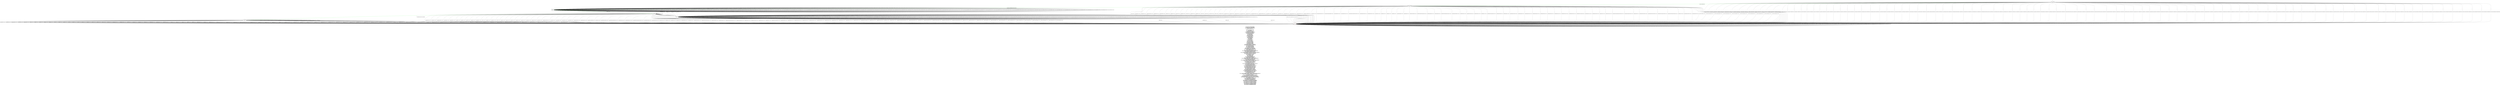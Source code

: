 digraph g {

    labelloc = "b"
    label = "Server/Client: TinySSH 20250201
    Protocol Stage: TRANSPORT
KEX Algorithm: curve25519-sha256
Strict KEX enabled: true

 Messages used during testing: 
MSG_DEBUG
MSG_KEX_DH_GEX_GROUP
MSG_KEX_DH_GEX_INIT
MSG_KEX_DH_GEX_OLD_REQUEST
MSG_KEX_DH_GEX_REPLY
MSG_KEX_DH_GEX_REQUEST
MSG_KEXDH_INIT
MSG_KEXDH_REPLY
MSG_DISCONNECT
MSG_KEX_ECDH_INIT
MSG_KEX_ECDH_REPLY
MSG_EXT_INFO
MSG_KEX_HBR_INIT
MSG_KEX_HBR_REPLY
MSG_IGNORE
MSG_KEXINIT
MSG_NEWCOMPRESS
MSG_NEWKEYS
MSG_PING_OPENSSH
MSG_PONG_OPENSSH
MSG_KEX_RSA_DONE
MSG_KEX_RSA_PUBKEY
MSG_KEX_RSA_SECRET
MSG_SERVICE_ACCEPT
MSG_SERVICE_REQUEST_USERAUTH
MSG_SERVICE_REQUEST_CONNECTION
MSG_UNIMPLEMENTED
MSG_VERSION_EXCHANGE
MSG_USERAUTH_BANNER
MSG_USERAUTH_FAILURE
MSG_USERAUTH_INFO_REQUEST
MSG_USERAUTH_INFO_RESPONSE
MSG_USERAUTH_PASSWD_CHANGEREQ
MSG_USERAUTH_PK_OK
MSG_USERAUTH_REQUEST_HOSTBASED
MSG_USERAUTH_REQUEST_KEYBOARD_INTERACTIVE
MSG_USERAUTH_REQUEST_NONE
MSG_USERAUTH_REQUEST_PASSWORD
MSG_USERAUTH_REQUEST_PUBLICKEY_HOSTBOUND_OPENSSH
MSG_USERAUTH_REQUEST_PUBLICKEY
MSG_USERAUTH_REQUEST_UNKNOWN
MSG_USERAUTH_SUCCESS
MSG_CHANNEL_CLOSE
MSG_CHANNEL_DATA
MSG_CHANNEL_EOF
MSG_CHANNEL_EXTENDED_DATA
MSG_CHANNEL_FAILURE
MSG_CHANNEL_OPEN_CONFIRMATION
MSG_CHANNEL_OPEN_DIRECT_STREAMLOCAL_OPENSSH
MSG_CHANNEL_OPEN_DIRECT_TCPIP
MSG_CHANNEL_OPEN_FAILURE
MSG_CHANNEL_OPEN_FORWARDED_STREAMLOCAL_OPENSSH
MSG_CHANNEL_OPEN_FORWARDED_TCPIP
MSG_CHANNEL_OPEN_SESSION
MSG_CHANNEL_OPEN_TUN_OPENSSH
MSG_CHANNEL_OPEN_UNKNOWN
MSG_CHANNEL_OPEN_X11
MSG_CHANNEL_REQUEST_AUTH_AGENT_OPENSSH
MSG_CHANNEL_REQUEST_BREAK
MSG_CHANNEL_REQUEST_ENV
MSG_CHANNEL_REQUEST_EOW_OPENSSH
MSG_CHANNEL_REQUEST_EXEC
MSG_CHANNEL_REQUEST_EXIT_SIGNAL
MSG_CHANNEL_REQUEST_EXIT_STATUS
MSG_CHANNEL_REQUEST_PTY_REQ
MSG_CHANNEL_REQUEST_SHELL
MSG_CHANNEL_REQUEST_SIGNAL
MSG_CHANNEL_REQUEST_SUBSYSTEM
MSG_CHANNEL_REQUEST_UNKNOWN
MSG_CHANNEL_REQUEST_WINDOW_CHANGE
MSG_CHANNEL_REQUEST_X11_REQ
MSG_CHANNEL_REQUEST_XON_XOFF
MSG_CHANNEL_SUCCESS
MSG_CHANNEL_WINDOW_ADJUST
MSG_GLOBAL_REQUEST_CANCEL_STREAMLOCAL_FORWARD_OPENSSH
MSG_GLOBAL_REQUEST_CANCEL_TCPIP_FORWARD
MSG_REQUEST_FAILURE
MSG_GLOBAL_REQUEST_HOSTKEYS_OPENSSH
MSG_GLOBAL_REQUEST_HOSTKEYS_PROVE_OPENSSH
MSG_GLOBAL_REQUEST_NO_MORE_SESSIONS_OPENSSH
MSG_GLOBAL_REQUEST_STREAMLOCAL_FORWARD_OPENSSH
MSG_REQUEST_SUCCESS
MSG_GLOBAL_REQUEST_TCPIP_FORWARD
MSG_GLOBAL_REQUEST_UNKNOWN
MSG_UNKNOWN_ID_RESERVED_0
MSG_UNKNOWN_ID_TRANSPORT_GENERIC
MSG_UNKNOWN_ID_ALGORITHM_NEGOTIATION
MSG_UNKNOWN_ID_KEY_EXCHANGE_SPECIFIC
MSG_UNKNOWN_ID_USERAUTH_GENERIC
MSG_UNKNOWN_ID_USERAUTH_SPECIFIC
MSG_UNKNOWN_ID_CONNECTION_GENERIC
MSG_UNKNOWN_ID_CHANNEL_RELATED
MSG_UNKNOWN_ID_RESERVED_CLIENT
MSG_UNKNOWN_ID_RESERVED_PRIVATE
"
    fontsize = 30
    edge[decorate="true"]

	s0 [shape="circle" width="2.3" label="Protocol Version Exchanged
(s0

SocketState: [UP]" fixedsize="true" height="2.3"];
	s1 [shape="circle" width="2.3" label="KEX: Algorithms Negotiated
(s1

SocketState: [UP]" fixedsize="true" height="2.3"];
	s2 [shape="circle" width="2.3" label="KEX: Keys Derived
(s2

SocketState: [UP]" fixedsize="true" height="2.3"];
	s3 [shape="circle" width="2.3" label="KEX Completed
(s3

SocketState: [UP]" fixedsize="true" height="2.3"];
	s4 [shape="circle" width="2.3" label="Protocol Completed
(s4

SocketState: [UP]" fixedsize="true" height="2.3"];
	s5 [shape="circle" width="2.3" label="Unknown State (s5)

SocketState: [UP]" fixedsize="true" height="2.3"];
	s6 [shape="circle" color="RED" width="2.3" label="TCP Closed
(s6

SocketState: [CLOSED, UP]" fixedsize="true" height="2.3"];
	s0 -> s6 [label="MSG_DEBUG / KeyExchangeInitMessage"];
	s0 -> s6 [label="MSG_KEX_DH_GEX_GROUP / KeyExchangeInitMessage"];
	s0 -> s6 [label="MSG_KEX_DH_GEX_INIT / KeyExchangeInitMessage"];
	s0 -> s6 [label="MSG_KEX_DH_GEX_OLD_REQUEST / KeyExchangeInitMessage"];
	s0 -> s6 [label="MSG_KEX_DH_GEX_REPLY / KeyExchangeInitMessage"];
	s0 -> s6 [label="MSG_KEX_DH_GEX_REQUEST / KeyExchangeInitMessage"];
	s0 -> s6 [label="MSG_KEXDH_INIT / KeyExchangeInitMessage"];
	s0 -> s6 [label="MSG_KEXDH_REPLY / KeyExchangeInitMessage"];
	s0 -> s6 [label="MSG_DISCONNECT / KeyExchangeInitMessage"];
	s0 -> s6 [label="MSG_KEX_ECDH_INIT / KeyExchangeInitMessage"];
	s0 -> s6 [label="MSG_KEX_ECDH_REPLY / KeyExchangeInitMessage"];
	s0 -> s6 [label="MSG_EXT_INFO / KeyExchangeInitMessage"];
	s0 -> s6 [label="MSG_KEX_HBR_INIT / KeyExchangeInitMessage"];
	s0 -> s6 [label="MSG_KEX_HBR_REPLY / KeyExchangeInitMessage"];
	s0 -> s6 [label="MSG_IGNORE / KeyExchangeInitMessage"];
	s0 -> s1 [color="GREEN" style="bold" label="MSG_KEXINIT / KeyExchangeInitMessage"];
	s0 -> s6 [label="MSG_NEWCOMPRESS / KeyExchangeInitMessage"];
	s0 -> s6 [label="MSG_NEWKEYS / KeyExchangeInitMessage"];
	s0 -> s6 [label="MSG_PING_OPENSSH / KeyExchangeInitMessage"];
	s0 -> s6 [label="MSG_PONG_OPENSSH / KeyExchangeInitMessage"];
	s0 -> s6 [label="MSG_KEX_RSA_DONE / KeyExchangeInitMessage"];
	s0 -> s6 [label="MSG_KEX_RSA_PUBKEY / KeyExchangeInitMessage"];
	s0 -> s6 [label="MSG_KEX_RSA_SECRET / KeyExchangeInitMessage"];
	s0 -> s6 [label="MSG_SERVICE_ACCEPT / KeyExchangeInitMessage"];
	s0 -> s6 [label="MSG_SERVICE_REQUEST_USERAUTH / KeyExchangeInitMessage"];
	s0 -> s6 [label="MSG_SERVICE_REQUEST_CONNECTION / KeyExchangeInitMessage"];
	s0 -> s6 [label="MSG_UNIMPLEMENTED / KeyExchangeInitMessage"];
	s0 -> s6 [label="MSG_VERSION_EXCHANGE / KeyExchangeInitMessage"];
	s0 -> s6 [label="MSG_USERAUTH_BANNER / KeyExchangeInitMessage"];
	s0 -> s6 [label="MSG_USERAUTH_FAILURE / KeyExchangeInitMessage"];
	s0 -> s6 [label="MSG_USERAUTH_INFO_REQUEST / KeyExchangeInitMessage"];
	s0 -> s6 [label="MSG_USERAUTH_INFO_RESPONSE / KeyExchangeInitMessage"];
	s0 -> s6 [label="MSG_USERAUTH_PASSWD_CHANGEREQ / KeyExchangeInitMessage"];
	s0 -> s6 [label="MSG_USERAUTH_PK_OK / KeyExchangeInitMessage"];
	s0 -> s6 [label="MSG_USERAUTH_REQUEST_HOSTBASED / KeyExchangeInitMessage"];
	s0 -> s6 [label="MSG_USERAUTH_REQUEST_KEYBOARD_INTERACTIVE / KeyExchangeInitMessage"];
	s0 -> s6 [label="MSG_USERAUTH_REQUEST_NONE / KeyExchangeInitMessage"];
	s0 -> s6 [label="MSG_USERAUTH_REQUEST_PASSWORD / KeyExchangeInitMessage"];
	s0 -> s6 [label="MSG_USERAUTH_REQUEST_PUBLICKEY_HOSTBOUND_OPENSSH / KeyExchangeInitMessage"];
	s0 -> s6 [label="MSG_USERAUTH_REQUEST_PUBLICKEY / KeyExchangeInitMessage"];
	s0 -> s6 [label="MSG_USERAUTH_REQUEST_UNKNOWN / KeyExchangeInitMessage"];
	s0 -> s6 [label="MSG_USERAUTH_SUCCESS / KeyExchangeInitMessage"];
	s0 -> s6 [label="MSG_CHANNEL_CLOSE / KeyExchangeInitMessage"];
	s0 -> s6 [label="MSG_CHANNEL_DATA / KeyExchangeInitMessage"];
	s0 -> s6 [label="MSG_CHANNEL_EOF / KeyExchangeInitMessage"];
	s0 -> s6 [label="MSG_CHANNEL_EXTENDED_DATA / KeyExchangeInitMessage"];
	s0 -> s6 [label="MSG_CHANNEL_FAILURE / KeyExchangeInitMessage"];
	s0 -> s6 [label="MSG_CHANNEL_OPEN_CONFIRMATION / KeyExchangeInitMessage"];
	s0 -> s6 [label="MSG_CHANNEL_OPEN_DIRECT_STREAMLOCAL_OPENSSH / KeyExchangeInitMessage"];
	s0 -> s6 [label="MSG_CHANNEL_OPEN_DIRECT_TCPIP / KeyExchangeInitMessage"];
	s0 -> s6 [label="MSG_CHANNEL_OPEN_FAILURE / KeyExchangeInitMessage"];
	s0 -> s6 [label="MSG_CHANNEL_OPEN_FORWARDED_STREAMLOCAL_OPENSSH / KeyExchangeInitMessage"];
	s0 -> s6 [label="MSG_CHANNEL_OPEN_FORWARDED_TCPIP / KeyExchangeInitMessage"];
	s0 -> s6 [label="MSG_CHANNEL_OPEN_SESSION / KeyExchangeInitMessage"];
	s0 -> s6 [label="MSG_CHANNEL_OPEN_TUN_OPENSSH / KeyExchangeInitMessage"];
	s0 -> s6 [label="MSG_CHANNEL_OPEN_UNKNOWN / KeyExchangeInitMessage"];
	s0 -> s6 [label="MSG_CHANNEL_OPEN_X11 / KeyExchangeInitMessage"];
	s0 -> s6 [label="MSG_CHANNEL_REQUEST_AUTH_AGENT_OPENSSH / KeyExchangeInitMessage"];
	s0 -> s6 [label="MSG_CHANNEL_REQUEST_BREAK / KeyExchangeInitMessage"];
	s0 -> s6 [label="MSG_CHANNEL_REQUEST_ENV / KeyExchangeInitMessage"];
	s0 -> s6 [label="MSG_CHANNEL_REQUEST_EOW_OPENSSH / KeyExchangeInitMessage"];
	s0 -> s6 [label="MSG_CHANNEL_REQUEST_EXEC / KeyExchangeInitMessage"];
	s0 -> s6 [label="MSG_CHANNEL_REQUEST_EXIT_SIGNAL / KeyExchangeInitMessage"];
	s0 -> s6 [label="MSG_CHANNEL_REQUEST_EXIT_STATUS / KeyExchangeInitMessage"];
	s0 -> s6 [label="MSG_CHANNEL_REQUEST_PTY_REQ / KeyExchangeInitMessage"];
	s0 -> s6 [label="MSG_CHANNEL_REQUEST_SHELL / KeyExchangeInitMessage"];
	s0 -> s6 [label="MSG_CHANNEL_REQUEST_SIGNAL / KeyExchangeInitMessage"];
	s0 -> s6 [label="MSG_CHANNEL_REQUEST_SUBSYSTEM / KeyExchangeInitMessage"];
	s0 -> s6 [label="MSG_CHANNEL_REQUEST_UNKNOWN / KeyExchangeInitMessage"];
	s0 -> s6 [label="MSG_CHANNEL_REQUEST_WINDOW_CHANGE / KeyExchangeInitMessage"];
	s0 -> s6 [label="MSG_CHANNEL_REQUEST_X11_REQ / KeyExchangeInitMessage"];
	s0 -> s6 [label="MSG_CHANNEL_REQUEST_XON_XOFF / KeyExchangeInitMessage"];
	s0 -> s6 [label="MSG_CHANNEL_SUCCESS / KeyExchangeInitMessage"];
	s0 -> s6 [label="MSG_CHANNEL_WINDOW_ADJUST / KeyExchangeInitMessage"];
	s0 -> s6 [label="MSG_GLOBAL_REQUEST_CANCEL_STREAMLOCAL_FORWARD_OPENSSH / KeyExchangeInitMessage"];
	s0 -> s6 [label="MSG_GLOBAL_REQUEST_CANCEL_TCPIP_FORWARD / KeyExchangeInitMessage"];
	s0 -> s6 [label="MSG_REQUEST_FAILURE / KeyExchangeInitMessage"];
	s0 -> s6 [label="MSG_GLOBAL_REQUEST_HOSTKEYS_OPENSSH / KeyExchangeInitMessage"];
	s0 -> s6 [label="MSG_GLOBAL_REQUEST_HOSTKEYS_PROVE_OPENSSH / KeyExchangeInitMessage"];
	s0 -> s6 [label="MSG_GLOBAL_REQUEST_NO_MORE_SESSIONS_OPENSSH / KeyExchangeInitMessage"];
	s0 -> s6 [label="MSG_GLOBAL_REQUEST_STREAMLOCAL_FORWARD_OPENSSH / KeyExchangeInitMessage"];
	s0 -> s6 [label="MSG_REQUEST_SUCCESS / KeyExchangeInitMessage"];
	s0 -> s6 [label="MSG_GLOBAL_REQUEST_TCPIP_FORWARD / KeyExchangeInitMessage"];
	s0 -> s6 [label="MSG_GLOBAL_REQUEST_UNKNOWN / KeyExchangeInitMessage"];
	s0 -> s6 [label="MSG_UNKNOWN_ID_RESERVED_0 / KeyExchangeInitMessage"];
	s0 -> s6 [label="MSG_UNKNOWN_ID_TRANSPORT_GENERIC / KeyExchangeInitMessage"];
	s0 -> s6 [label="MSG_UNKNOWN_ID_ALGORITHM_NEGOTIATION / KeyExchangeInitMessage"];
	s0 -> s6 [label="MSG_UNKNOWN_ID_KEY_EXCHANGE_SPECIFIC / KeyExchangeInitMessage"];
	s0 -> s6 [label="MSG_UNKNOWN_ID_USERAUTH_GENERIC / KeyExchangeInitMessage"];
	s0 -> s6 [label="MSG_UNKNOWN_ID_USERAUTH_SPECIFIC / KeyExchangeInitMessage"];
	s0 -> s6 [label="MSG_UNKNOWN_ID_CONNECTION_GENERIC / KeyExchangeInitMessage"];
	s0 -> s6 [label="MSG_UNKNOWN_ID_CHANNEL_RELATED / KeyExchangeInitMessage"];
	s0 -> s6 [label="MSG_UNKNOWN_ID_RESERVED_CLIENT / KeyExchangeInitMessage"];
	s0 -> s6 [label="MSG_UNKNOWN_ID_RESERVED_PRIVATE / KeyExchangeInitMessage"];
	s1 -> s6 [label="MSG_DEBUG / [No output]"];
	s1 -> s6 [label="MSG_KEX_DH_GEX_GROUP / [No output]"];
	s1 -> s6 [label="MSG_KEX_DH_GEX_INIT / [No output]"];
	s1 -> s6 [label="MSG_KEX_DH_GEX_OLD_REQUEST / [No output]"];
	s1 -> s6 [label="MSG_KEX_DH_GEX_REPLY / [No output]"];
	s1 -> s6 [label="MSG_KEX_DH_GEX_REQUEST / [No output]"];
	s1 -> s6 [label="MSG_KEXDH_INIT / [No output]"];
	s1 -> s6 [label="MSG_KEXDH_REPLY / [No output]"];
	s1 -> s6 [label="MSG_DISCONNECT / [No output]"];
	s1 -> s2 [color="GREEN" style="bold" label="MSG_KEX_ECDH_INIT / EcdhKeyExchangeReplyMessage,NewKeysMessage"];
	s1 -> s6 [label="MSG_KEX_ECDH_REPLY / [No output]"];
	s1 -> s6 [label="MSG_EXT_INFO / [No output]"];
	s1 -> s6 [label="MSG_KEX_HBR_INIT / [No output]"];
	s1 -> s6 [label="MSG_KEX_HBR_REPLY / [No output]"];
	s1 -> s6 [label="MSG_IGNORE / [No output]"];
	s1 -> s6 [label="MSG_KEXINIT / [No output]"];
	s1 -> s6 [label="MSG_NEWCOMPRESS / [No output]"];
	s1 -> s6 [label="MSG_NEWKEYS / [No output]"];
	s1 -> s6 [label="MSG_PING_OPENSSH / [No output]"];
	s1 -> s6 [label="MSG_PONG_OPENSSH / [No output]"];
	s1 -> s6 [label="MSG_KEX_RSA_DONE / [No output]"];
	s1 -> s6 [label="MSG_KEX_RSA_PUBKEY / [No output]"];
	s1 -> s6 [label="MSG_KEX_RSA_SECRET / [No output]"];
	s1 -> s6 [label="MSG_SERVICE_ACCEPT / [No output]"];
	s1 -> s6 [label="MSG_SERVICE_REQUEST_USERAUTH / [No output]"];
	s1 -> s6 [label="MSG_SERVICE_REQUEST_CONNECTION / [No output]"];
	s1 -> s6 [label="MSG_UNIMPLEMENTED / [No output]"];
	s1 -> s6 [label="MSG_VERSION_EXCHANGE / [No output]"];
	s1 -> s6 [label="MSG_USERAUTH_BANNER / [No output]"];
	s1 -> s6 [label="MSG_USERAUTH_FAILURE / [No output]"];
	s1 -> s6 [label="MSG_USERAUTH_INFO_REQUEST / [No output]"];
	s1 -> s6 [label="MSG_USERAUTH_INFO_RESPONSE / [No output]"];
	s1 -> s6 [label="MSG_USERAUTH_PASSWD_CHANGEREQ / [No output]"];
	s1 -> s6 [label="MSG_USERAUTH_PK_OK / [No output]"];
	s1 -> s6 [label="MSG_USERAUTH_REQUEST_HOSTBASED / [No output]"];
	s1 -> s6 [label="MSG_USERAUTH_REQUEST_KEYBOARD_INTERACTIVE / [No output]"];
	s1 -> s6 [label="MSG_USERAUTH_REQUEST_NONE / [No output]"];
	s1 -> s6 [label="MSG_USERAUTH_REQUEST_PASSWORD / [No output]"];
	s1 -> s6 [label="MSG_USERAUTH_REQUEST_PUBLICKEY_HOSTBOUND_OPENSSH / [No output]"];
	s1 -> s6 [label="MSG_USERAUTH_REQUEST_PUBLICKEY / [No output]"];
	s1 -> s6 [label="MSG_USERAUTH_REQUEST_UNKNOWN / [No output]"];
	s1 -> s6 [label="MSG_USERAUTH_SUCCESS / [No output]"];
	s1 -> s6 [label="MSG_CHANNEL_CLOSE / [No output]"];
	s1 -> s6 [label="MSG_CHANNEL_DATA / [No output]"];
	s1 -> s6 [label="MSG_CHANNEL_EOF / [No output]"];
	s1 -> s6 [label="MSG_CHANNEL_EXTENDED_DATA / [No output]"];
	s1 -> s6 [label="MSG_CHANNEL_FAILURE / [No output]"];
	s1 -> s6 [label="MSG_CHANNEL_OPEN_CONFIRMATION / [No output]"];
	s1 -> s6 [label="MSG_CHANNEL_OPEN_DIRECT_STREAMLOCAL_OPENSSH / [No output]"];
	s1 -> s6 [label="MSG_CHANNEL_OPEN_DIRECT_TCPIP / [No output]"];
	s1 -> s6 [label="MSG_CHANNEL_OPEN_FAILURE / [No output]"];
	s1 -> s6 [label="MSG_CHANNEL_OPEN_FORWARDED_STREAMLOCAL_OPENSSH / [No output]"];
	s1 -> s6 [label="MSG_CHANNEL_OPEN_FORWARDED_TCPIP / [No output]"];
	s1 -> s6 [label="MSG_CHANNEL_OPEN_SESSION / [No output]"];
	s1 -> s6 [label="MSG_CHANNEL_OPEN_TUN_OPENSSH / [No output]"];
	s1 -> s6 [label="MSG_CHANNEL_OPEN_UNKNOWN / [No output]"];
	s1 -> s6 [label="MSG_CHANNEL_OPEN_X11 / [No output]"];
	s1 -> s6 [label="MSG_CHANNEL_REQUEST_AUTH_AGENT_OPENSSH / [No output]"];
	s1 -> s6 [label="MSG_CHANNEL_REQUEST_BREAK / [No output]"];
	s1 -> s6 [label="MSG_CHANNEL_REQUEST_ENV / [No output]"];
	s1 -> s6 [label="MSG_CHANNEL_REQUEST_EOW_OPENSSH / [No output]"];
	s1 -> s6 [label="MSG_CHANNEL_REQUEST_EXEC / [No output]"];
	s1 -> s6 [label="MSG_CHANNEL_REQUEST_EXIT_SIGNAL / [No output]"];
	s1 -> s6 [label="MSG_CHANNEL_REQUEST_EXIT_STATUS / [No output]"];
	s1 -> s6 [label="MSG_CHANNEL_REQUEST_PTY_REQ / [No output]"];
	s1 -> s6 [label="MSG_CHANNEL_REQUEST_SHELL / [No output]"];
	s1 -> s6 [label="MSG_CHANNEL_REQUEST_SIGNAL / [No output]"];
	s1 -> s6 [label="MSG_CHANNEL_REQUEST_SUBSYSTEM / [No output]"];
	s1 -> s6 [label="MSG_CHANNEL_REQUEST_UNKNOWN / [No output]"];
	s1 -> s6 [label="MSG_CHANNEL_REQUEST_WINDOW_CHANGE / [No output]"];
	s1 -> s6 [label="MSG_CHANNEL_REQUEST_X11_REQ / [No output]"];
	s1 -> s6 [label="MSG_CHANNEL_REQUEST_XON_XOFF / [No output]"];
	s1 -> s6 [label="MSG_CHANNEL_SUCCESS / [No output]"];
	s1 -> s6 [label="MSG_CHANNEL_WINDOW_ADJUST / [No output]"];
	s1 -> s6 [label="MSG_GLOBAL_REQUEST_CANCEL_STREAMLOCAL_FORWARD_OPENSSH / [No output]"];
	s1 -> s6 [label="MSG_GLOBAL_REQUEST_CANCEL_TCPIP_FORWARD / [No output]"];
	s1 -> s6 [label="MSG_REQUEST_FAILURE / [No output]"];
	s1 -> s6 [label="MSG_GLOBAL_REQUEST_HOSTKEYS_OPENSSH / [No output]"];
	s1 -> s6 [label="MSG_GLOBAL_REQUEST_HOSTKEYS_PROVE_OPENSSH / [No output]"];
	s1 -> s6 [label="MSG_GLOBAL_REQUEST_NO_MORE_SESSIONS_OPENSSH / [No output]"];
	s1 -> s6 [label="MSG_GLOBAL_REQUEST_STREAMLOCAL_FORWARD_OPENSSH / [No output]"];
	s1 -> s6 [label="MSG_REQUEST_SUCCESS / [No output]"];
	s1 -> s6 [label="MSG_GLOBAL_REQUEST_TCPIP_FORWARD / [No output]"];
	s1 -> s6 [label="MSG_GLOBAL_REQUEST_UNKNOWN / [No output]"];
	s1 -> s6 [label="MSG_UNKNOWN_ID_RESERVED_0 / [No output]"];
	s1 -> s6 [label="MSG_UNKNOWN_ID_TRANSPORT_GENERIC / [No output]"];
	s1 -> s6 [label="MSG_UNKNOWN_ID_ALGORITHM_NEGOTIATION / [No output]"];
	s1 -> s6 [label="MSG_UNKNOWN_ID_KEY_EXCHANGE_SPECIFIC / [No output]"];
	s1 -> s6 [label="MSG_UNKNOWN_ID_USERAUTH_GENERIC / [No output]"];
	s1 -> s6 [label="MSG_UNKNOWN_ID_USERAUTH_SPECIFIC / [No output]"];
	s1 -> s6 [label="MSG_UNKNOWN_ID_CONNECTION_GENERIC / [No output]"];
	s1 -> s6 [label="MSG_UNKNOWN_ID_CHANNEL_RELATED / [No output]"];
	s1 -> s6 [label="MSG_UNKNOWN_ID_RESERVED_CLIENT / [No output]"];
	s1 -> s6 [label="MSG_UNKNOWN_ID_RESERVED_PRIVATE / [No output]"];
	s2 -> s6 [label="MSG_DEBUG / [No output]"];
	s2 -> s2 [label="MSG_KEX_DH_GEX_GROUP / [No output]"];
	s2 -> s2 [label="MSG_KEX_DH_GEX_INIT / [No output]"];
	s2 -> s2 [label="MSG_KEX_DH_GEX_OLD_REQUEST / [No output]"];
	s2 -> s5 [label="MSG_KEX_DH_GEX_REPLY / [No output]"];
	s2 -> s2 [label="MSG_KEX_DH_GEX_REQUEST / [No output]"];
	s2 -> s2 [label="MSG_KEXDH_INIT / [No output]"];
	s2 -> s5 [label="MSG_KEXDH_REPLY / [No output]"];
	s2 -> s6 [label="MSG_DISCONNECT / [No output]"];
	s2 -> s2 [label="MSG_KEX_ECDH_INIT / [No output]"];
	s2 -> s5 [label="MSG_KEX_ECDH_REPLY / [No output]"];
	s2 -> s2 [label="MSG_EXT_INFO / [No output]"];
	s2 -> s2 [label="MSG_KEX_HBR_INIT / [No output]"];
	s2 -> s5 [label="MSG_KEX_HBR_REPLY / [No output]"];
	s2 -> s6 [label="MSG_IGNORE / [No output]"];
	s2 -> s2 [label="MSG_KEXINIT / [No output]"];
	s2 -> s2 [label="MSG_NEWCOMPRESS / [No output]"];
	s2 -> s3 [color="GREEN" style="bold" label="MSG_NEWKEYS / [No output]"];
	s2 -> s2 [label="MSG_PING_OPENSSH / [No output]"];
	s2 -> s2 [label="MSG_PONG_OPENSSH / [No output]"];
	s2 -> s2 [label="MSG_KEX_RSA_DONE / [No output]"];
	s2 -> s2 [label="MSG_KEX_RSA_PUBKEY / [No output]"];
	s2 -> s2 [label="MSG_KEX_RSA_SECRET / [No output]"];
	s2 -> s2 [label="MSG_SERVICE_ACCEPT / [No output]"];
	s2 -> s2 [label="MSG_SERVICE_REQUEST_USERAUTH / [No output]"];
	s2 -> s2 [label="MSG_SERVICE_REQUEST_CONNECTION / [No output]"];
	s2 -> s2 [label="MSG_UNIMPLEMENTED / [No output]"];
	s2 -> s2 [label="MSG_VERSION_EXCHANGE / [No output]"];
	s2 -> s2 [label="MSG_USERAUTH_BANNER / [No output]"];
	s2 -> s2 [label="MSG_USERAUTH_FAILURE / [No output]"];
	s2 -> s2 [label="MSG_USERAUTH_INFO_REQUEST / [No output]"];
	s2 -> s2 [label="MSG_USERAUTH_INFO_RESPONSE / [No output]"];
	s2 -> s2 [label="MSG_USERAUTH_PASSWD_CHANGEREQ / [No output]"];
	s2 -> s2 [label="MSG_USERAUTH_PK_OK / [No output]"];
	s2 -> s2 [label="MSG_USERAUTH_REQUEST_HOSTBASED / [No output]"];
	s2 -> s2 [label="MSG_USERAUTH_REQUEST_KEYBOARD_INTERACTIVE / [No output]"];
	s2 -> s2 [label="MSG_USERAUTH_REQUEST_NONE / [No output]"];
	s2 -> s2 [label="MSG_USERAUTH_REQUEST_PASSWORD / [No output]"];
	s2 -> s2 [label="MSG_USERAUTH_REQUEST_PUBLICKEY_HOSTBOUND_OPENSSH / [No output]"];
	s2 -> s2 [label="MSG_USERAUTH_REQUEST_PUBLICKEY / [No output]"];
	s2 -> s2 [label="MSG_USERAUTH_REQUEST_UNKNOWN / [No output]"];
	s2 -> s2 [label="MSG_USERAUTH_SUCCESS / [No output]"];
	s2 -> s2 [label="MSG_CHANNEL_CLOSE / [No output]"];
	s2 -> s2 [label="MSG_CHANNEL_DATA / [No output]"];
	s2 -> s2 [label="MSG_CHANNEL_EOF / [No output]"];
	s2 -> s2 [label="MSG_CHANNEL_EXTENDED_DATA / [No output]"];
	s2 -> s2 [label="MSG_CHANNEL_FAILURE / [No output]"];
	s2 -> s2 [label="MSG_CHANNEL_OPEN_CONFIRMATION / [No output]"];
	s2 -> s2 [label="MSG_CHANNEL_OPEN_DIRECT_STREAMLOCAL_OPENSSH / [No output]"];
	s2 -> s2 [label="MSG_CHANNEL_OPEN_DIRECT_TCPIP / [No output]"];
	s2 -> s2 [label="MSG_CHANNEL_OPEN_FAILURE / [No output]"];
	s2 -> s2 [label="MSG_CHANNEL_OPEN_FORWARDED_STREAMLOCAL_OPENSSH / [No output]"];
	s2 -> s2 [label="MSG_CHANNEL_OPEN_FORWARDED_TCPIP / [No output]"];
	s2 -> s2 [label="MSG_CHANNEL_OPEN_SESSION / [No output]"];
	s2 -> s2 [label="MSG_CHANNEL_OPEN_TUN_OPENSSH / [No output]"];
	s2 -> s2 [label="MSG_CHANNEL_OPEN_UNKNOWN / [No output]"];
	s2 -> s2 [label="MSG_CHANNEL_OPEN_X11 / [No output]"];
	s2 -> s2 [label="MSG_CHANNEL_REQUEST_AUTH_AGENT_OPENSSH / [No output]"];
	s2 -> s2 [label="MSG_CHANNEL_REQUEST_BREAK / [No output]"];
	s2 -> s2 [label="MSG_CHANNEL_REQUEST_ENV / [No output]"];
	s2 -> s2 [label="MSG_CHANNEL_REQUEST_EOW_OPENSSH / [No output]"];
	s2 -> s2 [label="MSG_CHANNEL_REQUEST_EXEC / [No output]"];
	s2 -> s2 [label="MSG_CHANNEL_REQUEST_EXIT_SIGNAL / [No output]"];
	s2 -> s2 [label="MSG_CHANNEL_REQUEST_EXIT_STATUS / [No output]"];
	s2 -> s2 [label="MSG_CHANNEL_REQUEST_PTY_REQ / [No output]"];
	s2 -> s2 [label="MSG_CHANNEL_REQUEST_SHELL / [No output]"];
	s2 -> s2 [label="MSG_CHANNEL_REQUEST_SIGNAL / [No output]"];
	s2 -> s2 [label="MSG_CHANNEL_REQUEST_SUBSYSTEM / [No output]"];
	s2 -> s2 [label="MSG_CHANNEL_REQUEST_UNKNOWN / [No output]"];
	s2 -> s2 [label="MSG_CHANNEL_REQUEST_WINDOW_CHANGE / [No output]"];
	s2 -> s2 [label="MSG_CHANNEL_REQUEST_X11_REQ / [No output]"];
	s2 -> s2 [label="MSG_CHANNEL_REQUEST_XON_XOFF / [No output]"];
	s2 -> s2 [label="MSG_CHANNEL_SUCCESS / [No output]"];
	s2 -> s2 [label="MSG_CHANNEL_WINDOW_ADJUST / [No output]"];
	s2 -> s2 [label="MSG_GLOBAL_REQUEST_CANCEL_STREAMLOCAL_FORWARD_OPENSSH / [No output]"];
	s2 -> s2 [label="MSG_GLOBAL_REQUEST_CANCEL_TCPIP_FORWARD / [No output]"];
	s2 -> s2 [label="MSG_REQUEST_FAILURE / [No output]"];
	s2 -> s2 [label="MSG_GLOBAL_REQUEST_HOSTKEYS_OPENSSH / [No output]"];
	s2 -> s2 [label="MSG_GLOBAL_REQUEST_HOSTKEYS_PROVE_OPENSSH / [No output]"];
	s2 -> s2 [label="MSG_GLOBAL_REQUEST_NO_MORE_SESSIONS_OPENSSH / [No output]"];
	s2 -> s2 [label="MSG_GLOBAL_REQUEST_STREAMLOCAL_FORWARD_OPENSSH / [No output]"];
	s2 -> s2 [label="MSG_REQUEST_SUCCESS / [No output]"];
	s2 -> s2 [label="MSG_GLOBAL_REQUEST_TCPIP_FORWARD / [No output]"];
	s2 -> s2 [label="MSG_GLOBAL_REQUEST_UNKNOWN / [No output]"];
	s2 -> s2 [label="MSG_UNKNOWN_ID_RESERVED_0 / [No output]"];
	s2 -> s2 [label="MSG_UNKNOWN_ID_TRANSPORT_GENERIC / [No output]"];
	s2 -> s2 [label="MSG_UNKNOWN_ID_ALGORITHM_NEGOTIATION / [No output]"];
	s2 -> s2 [label="MSG_UNKNOWN_ID_KEY_EXCHANGE_SPECIFIC / [No output]"];
	s2 -> s2 [label="MSG_UNKNOWN_ID_USERAUTH_GENERIC / [No output]"];
	s2 -> s2 [label="MSG_UNKNOWN_ID_USERAUTH_SPECIFIC / [No output]"];
	s2 -> s2 [label="MSG_UNKNOWN_ID_CONNECTION_GENERIC / [No output]"];
	s2 -> s2 [label="MSG_UNKNOWN_ID_CHANNEL_RELATED / [No output]"];
	s2 -> s2 [label="MSG_UNKNOWN_ID_RESERVED_CLIENT / [No output]"];
	s2 -> s2 [label="MSG_UNKNOWN_ID_RESERVED_PRIVATE / [No output]"];
	s3 -> s3 [label="MSG_DEBUG / [No output]"];
	s3 -> s6 [label="MSG_KEX_DH_GEX_GROUP / [No output]"];
	s3 -> s6 [label="MSG_KEX_DH_GEX_INIT / [No output]"];
	s3 -> s6 [label="MSG_KEX_DH_GEX_OLD_REQUEST / [No output]"];
	s3 -> s6 [label="MSG_KEX_DH_GEX_REPLY / [No output]"];
	s3 -> s6 [label="MSG_KEX_DH_GEX_REQUEST / [No output]"];
	s3 -> s6 [label="MSG_KEXDH_INIT / [No output]"];
	s3 -> s6 [label="MSG_KEXDH_REPLY / [No output]"];
	s3 -> s6 [label="MSG_DISCONNECT / [No output]"];
	s3 -> s6 [label="MSG_KEX_ECDH_INIT / [No output]"];
	s3 -> s6 [label="MSG_KEX_ECDH_REPLY / [No output]"];
	s3 -> s6 [label="MSG_EXT_INFO / [No output]"];
	s3 -> s6 [label="MSG_KEX_HBR_INIT / [No output]"];
	s3 -> s6 [label="MSG_KEX_HBR_REPLY / [No output]"];
	s3 -> s3 [label="MSG_IGNORE / [No output]"];
	s3 -> s6 [label="MSG_KEXINIT / [No output]"];
	s3 -> s6 [label="MSG_NEWCOMPRESS / [No output]"];
	s3 -> s6 [label="MSG_NEWKEYS / [No output]"];
	s3 -> s6 [label="MSG_PING_OPENSSH / [No output]"];
	s3 -> s6 [label="MSG_PONG_OPENSSH / [No output]"];
	s3 -> s6 [label="MSG_KEX_RSA_DONE / [No output]"];
	s3 -> s6 [label="MSG_KEX_RSA_PUBKEY / [No output]"];
	s3 -> s6 [label="MSG_KEX_RSA_SECRET / [No output]"];
	s3 -> s6 [label="MSG_SERVICE_ACCEPT / [No output]"];
	s3 -> s4 [color="GREEN" style="bold" label="MSG_SERVICE_REQUEST_USERAUTH / ServiceAcceptMessage"];
	s3 -> s6 [label="MSG_SERVICE_REQUEST_CONNECTION / [No output]"];
	s3 -> s6 [label="MSG_UNIMPLEMENTED / [No output]"];
	s3 -> s6 [label="MSG_VERSION_EXCHANGE / [No output]"];
	s3 -> s6 [label="MSG_USERAUTH_BANNER / [No output]"];
	s3 -> s6 [label="MSG_USERAUTH_FAILURE / [No output]"];
	s3 -> s6 [label="MSG_USERAUTH_INFO_REQUEST / [No output]"];
	s3 -> s6 [label="MSG_USERAUTH_INFO_RESPONSE / [No output]"];
	s3 -> s6 [label="MSG_USERAUTH_PASSWD_CHANGEREQ / [No output]"];
	s3 -> s6 [label="MSG_USERAUTH_PK_OK / [No output]"];
	s3 -> s6 [label="MSG_USERAUTH_REQUEST_HOSTBASED / [No output]"];
	s3 -> s6 [label="MSG_USERAUTH_REQUEST_KEYBOARD_INTERACTIVE / [No output]"];
	s3 -> s6 [label="MSG_USERAUTH_REQUEST_NONE / [No output]"];
	s3 -> s6 [label="MSG_USERAUTH_REQUEST_PASSWORD / [No output]"];
	s3 -> s6 [label="MSG_USERAUTH_REQUEST_PUBLICKEY_HOSTBOUND_OPENSSH / [No output]"];
	s3 -> s6 [label="MSG_USERAUTH_REQUEST_PUBLICKEY / [No output]"];
	s3 -> s6 [label="MSG_USERAUTH_REQUEST_UNKNOWN / [No output]"];
	s3 -> s6 [label="MSG_USERAUTH_SUCCESS / [No output]"];
	s3 -> s6 [label="MSG_CHANNEL_CLOSE / [No output]"];
	s3 -> s6 [label="MSG_CHANNEL_DATA / [No output]"];
	s3 -> s6 [label="MSG_CHANNEL_EOF / [No output]"];
	s3 -> s6 [label="MSG_CHANNEL_EXTENDED_DATA / [No output]"];
	s3 -> s6 [label="MSG_CHANNEL_FAILURE / [No output]"];
	s3 -> s6 [label="MSG_CHANNEL_OPEN_CONFIRMATION / [No output]"];
	s3 -> s6 [label="MSG_CHANNEL_OPEN_DIRECT_STREAMLOCAL_OPENSSH / [No output]"];
	s3 -> s6 [label="MSG_CHANNEL_OPEN_DIRECT_TCPIP / [No output]"];
	s3 -> s6 [label="MSG_CHANNEL_OPEN_FAILURE / [No output]"];
	s3 -> s6 [label="MSG_CHANNEL_OPEN_FORWARDED_STREAMLOCAL_OPENSSH / [No output]"];
	s3 -> s6 [label="MSG_CHANNEL_OPEN_FORWARDED_TCPIP / [No output]"];
	s3 -> s6 [label="MSG_CHANNEL_OPEN_SESSION / [No output]"];
	s3 -> s6 [label="MSG_CHANNEL_OPEN_TUN_OPENSSH / [No output]"];
	s3 -> s6 [label="MSG_CHANNEL_OPEN_UNKNOWN / [No output]"];
	s3 -> s6 [label="MSG_CHANNEL_OPEN_X11 / [No output]"];
	s3 -> s6 [label="MSG_CHANNEL_REQUEST_AUTH_AGENT_OPENSSH / [No output]"];
	s3 -> s6 [label="MSG_CHANNEL_REQUEST_BREAK / [No output]"];
	s3 -> s6 [label="MSG_CHANNEL_REQUEST_ENV / [No output]"];
	s3 -> s6 [label="MSG_CHANNEL_REQUEST_EOW_OPENSSH / [No output]"];
	s3 -> s6 [label="MSG_CHANNEL_REQUEST_EXEC / [No output]"];
	s3 -> s6 [label="MSG_CHANNEL_REQUEST_EXIT_SIGNAL / [No output]"];
	s3 -> s6 [label="MSG_CHANNEL_REQUEST_EXIT_STATUS / [No output]"];
	s3 -> s6 [label="MSG_CHANNEL_REQUEST_PTY_REQ / [No output]"];
	s3 -> s6 [label="MSG_CHANNEL_REQUEST_SHELL / [No output]"];
	s3 -> s6 [label="MSG_CHANNEL_REQUEST_SIGNAL / [No output]"];
	s3 -> s6 [label="MSG_CHANNEL_REQUEST_SUBSYSTEM / [No output]"];
	s3 -> s6 [label="MSG_CHANNEL_REQUEST_UNKNOWN / [No output]"];
	s3 -> s6 [label="MSG_CHANNEL_REQUEST_WINDOW_CHANGE / [No output]"];
	s3 -> s6 [label="MSG_CHANNEL_REQUEST_X11_REQ / [No output]"];
	s3 -> s6 [label="MSG_CHANNEL_REQUEST_XON_XOFF / [No output]"];
	s3 -> s6 [label="MSG_CHANNEL_SUCCESS / [No output]"];
	s3 -> s6 [label="MSG_CHANNEL_WINDOW_ADJUST / [No output]"];
	s3 -> s6 [label="MSG_GLOBAL_REQUEST_CANCEL_STREAMLOCAL_FORWARD_OPENSSH / [No output]"];
	s3 -> s6 [label="MSG_GLOBAL_REQUEST_CANCEL_TCPIP_FORWARD / [No output]"];
	s3 -> s6 [label="MSG_REQUEST_FAILURE / [No output]"];
	s3 -> s6 [label="MSG_GLOBAL_REQUEST_HOSTKEYS_OPENSSH / [No output]"];
	s3 -> s6 [label="MSG_GLOBAL_REQUEST_HOSTKEYS_PROVE_OPENSSH / [No output]"];
	s3 -> s6 [label="MSG_GLOBAL_REQUEST_NO_MORE_SESSIONS_OPENSSH / [No output]"];
	s3 -> s6 [label="MSG_GLOBAL_REQUEST_STREAMLOCAL_FORWARD_OPENSSH / [No output]"];
	s3 -> s6 [label="MSG_REQUEST_SUCCESS / [No output]"];
	s3 -> s6 [label="MSG_GLOBAL_REQUEST_TCPIP_FORWARD / [No output]"];
	s3 -> s6 [label="MSG_GLOBAL_REQUEST_UNKNOWN / [No output]"];
	s3 -> s6 [label="MSG_UNKNOWN_ID_RESERVED_0 / [No output]"];
	s3 -> s6 [label="MSG_UNKNOWN_ID_TRANSPORT_GENERIC / [No output]"];
	s3 -> s6 [label="MSG_UNKNOWN_ID_ALGORITHM_NEGOTIATION / [No output]"];
	s3 -> s6 [label="MSG_UNKNOWN_ID_KEY_EXCHANGE_SPECIFIC / [No output]"];
	s3 -> s6 [label="MSG_UNKNOWN_ID_USERAUTH_GENERIC / [No output]"];
	s3 -> s6 [label="MSG_UNKNOWN_ID_USERAUTH_SPECIFIC / [No output]"];
	s3 -> s6 [label="MSG_UNKNOWN_ID_CONNECTION_GENERIC / [No output]"];
	s3 -> s6 [label="MSG_UNKNOWN_ID_CHANNEL_RELATED / [No output]"];
	s3 -> s6 [label="MSG_UNKNOWN_ID_RESERVED_CLIENT / [No output]"];
	s3 -> s6 [label="MSG_UNKNOWN_ID_RESERVED_PRIVATE / [No output]"];
	s4 -> s4 [label="MSG_DEBUG / [No output]"];
	s4 -> s6 [label="MSG_KEX_DH_GEX_GROUP / [No output]"];
	s4 -> s6 [label="MSG_KEX_DH_GEX_INIT / [No output]"];
	s4 -> s6 [label="MSG_KEX_DH_GEX_OLD_REQUEST / [No output]"];
	s4 -> s6 [label="MSG_KEX_DH_GEX_REPLY / [No output]"];
	s4 -> s6 [label="MSG_KEX_DH_GEX_REQUEST / [No output]"];
	s4 -> s6 [label="MSG_KEXDH_INIT / [No output]"];
	s4 -> s6 [label="MSG_KEXDH_REPLY / [No output]"];
	s4 -> s6 [label="MSG_DISCONNECT / [No output]"];
	s4 -> s6 [label="MSG_KEX_ECDH_INIT / [No output]"];
	s4 -> s6 [label="MSG_KEX_ECDH_REPLY / [No output]"];
	s4 -> s6 [label="MSG_EXT_INFO / [No output]"];
	s4 -> s6 [label="MSG_KEX_HBR_INIT / [No output]"];
	s4 -> s6 [label="MSG_KEX_HBR_REPLY / [No output]"];
	s4 -> s4 [label="MSG_IGNORE / [No output]"];
	s4 -> s6 [label="MSG_KEXINIT / [No output]"];
	s4 -> s6 [label="MSG_NEWCOMPRESS / [No output]"];
	s4 -> s6 [label="MSG_NEWKEYS / [No output]"];
	s4 -> s6 [label="MSG_PING_OPENSSH / [No output]"];
	s4 -> s6 [label="MSG_PONG_OPENSSH / [No output]"];
	s4 -> s6 [label="MSG_KEX_RSA_DONE / [No output]"];
	s4 -> s6 [label="MSG_KEX_RSA_PUBKEY / [No output]"];
	s4 -> s6 [label="MSG_KEX_RSA_SECRET / [No output]"];
	s4 -> s6 [label="MSG_SERVICE_ACCEPT / [No output]"];
	s4 -> s6 [label="MSG_SERVICE_REQUEST_USERAUTH / [No output]"];
	s4 -> s6 [label="MSG_SERVICE_REQUEST_CONNECTION / [No output]"];
	s4 -> s6 [label="MSG_UNIMPLEMENTED / [No output]"];
	s4 -> s6 [label="MSG_VERSION_EXCHANGE / [No output]"];
	s4 -> s6 [label="MSG_USERAUTH_BANNER / [No output]"];
	s4 -> s6 [label="MSG_USERAUTH_FAILURE / [No output]"];
	s4 -> s6 [label="MSG_USERAUTH_INFO_REQUEST / [No output]"];
	s4 -> s6 [label="MSG_USERAUTH_INFO_RESPONSE / [No output]"];
	s4 -> s6 [label="MSG_USERAUTH_PASSWD_CHANGEREQ / [No output]"];
	s4 -> s6 [label="MSG_USERAUTH_PK_OK / [No output]"];
	s4 -> s4 [label="MSG_USERAUTH_REQUEST_HOSTBASED / UserAuthFailureMessage"];
	s4 -> s4 [label="MSG_USERAUTH_REQUEST_KEYBOARD_INTERACTIVE / UserAuthFailureMessage"];
	s4 -> s4 [label="MSG_USERAUTH_REQUEST_NONE / UserAuthFailureMessage"];
	s4 -> s4 [label="MSG_USERAUTH_REQUEST_PASSWORD / UserAuthFailureMessage"];
	s4 -> s4 [label="MSG_USERAUTH_REQUEST_PUBLICKEY_HOSTBOUND_OPENSSH / UserAuthFailureMessage"];
	s4 -> s4 [label="MSG_USERAUTH_REQUEST_PUBLICKEY / UserAuthFailureMessage"];
	s4 -> s4 [label="MSG_USERAUTH_REQUEST_UNKNOWN / UserAuthFailureMessage"];
	s4 -> s6 [label="MSG_USERAUTH_SUCCESS / [No output]"];
	s4 -> s6 [label="MSG_CHANNEL_CLOSE / [No output]"];
	s4 -> s6 [label="MSG_CHANNEL_DATA / [No output]"];
	s4 -> s6 [label="MSG_CHANNEL_EOF / [No output]"];
	s4 -> s6 [label="MSG_CHANNEL_EXTENDED_DATA / [No output]"];
	s4 -> s6 [label="MSG_CHANNEL_FAILURE / [No output]"];
	s4 -> s6 [label="MSG_CHANNEL_OPEN_CONFIRMATION / [No output]"];
	s4 -> s6 [label="MSG_CHANNEL_OPEN_DIRECT_STREAMLOCAL_OPENSSH / [No output]"];
	s4 -> s6 [label="MSG_CHANNEL_OPEN_DIRECT_TCPIP / [No output]"];
	s4 -> s6 [label="MSG_CHANNEL_OPEN_FAILURE / [No output]"];
	s4 -> s6 [label="MSG_CHANNEL_OPEN_FORWARDED_STREAMLOCAL_OPENSSH / [No output]"];
	s4 -> s6 [label="MSG_CHANNEL_OPEN_FORWARDED_TCPIP / [No output]"];
	s4 -> s6 [label="MSG_CHANNEL_OPEN_SESSION / [No output]"];
	s4 -> s6 [label="MSG_CHANNEL_OPEN_TUN_OPENSSH / [No output]"];
	s4 -> s6 [label="MSG_CHANNEL_OPEN_UNKNOWN / [No output]"];
	s4 -> s6 [label="MSG_CHANNEL_OPEN_X11 / [No output]"];
	s4 -> s6 [label="MSG_CHANNEL_REQUEST_AUTH_AGENT_OPENSSH / [No output]"];
	s4 -> s6 [label="MSG_CHANNEL_REQUEST_BREAK / [No output]"];
	s4 -> s6 [label="MSG_CHANNEL_REQUEST_ENV / [No output]"];
	s4 -> s6 [label="MSG_CHANNEL_REQUEST_EOW_OPENSSH / [No output]"];
	s4 -> s6 [label="MSG_CHANNEL_REQUEST_EXEC / [No output]"];
	s4 -> s6 [label="MSG_CHANNEL_REQUEST_EXIT_SIGNAL / [No output]"];
	s4 -> s6 [label="MSG_CHANNEL_REQUEST_EXIT_STATUS / [No output]"];
	s4 -> s6 [label="MSG_CHANNEL_REQUEST_PTY_REQ / [No output]"];
	s4 -> s6 [label="MSG_CHANNEL_REQUEST_SHELL / [No output]"];
	s4 -> s6 [label="MSG_CHANNEL_REQUEST_SIGNAL / [No output]"];
	s4 -> s6 [label="MSG_CHANNEL_REQUEST_SUBSYSTEM / [No output]"];
	s4 -> s6 [label="MSG_CHANNEL_REQUEST_UNKNOWN / [No output]"];
	s4 -> s6 [label="MSG_CHANNEL_REQUEST_WINDOW_CHANGE / [No output]"];
	s4 -> s6 [label="MSG_CHANNEL_REQUEST_X11_REQ / [No output]"];
	s4 -> s6 [label="MSG_CHANNEL_REQUEST_XON_XOFF / [No output]"];
	s4 -> s6 [label="MSG_CHANNEL_SUCCESS / [No output]"];
	s4 -> s6 [label="MSG_CHANNEL_WINDOW_ADJUST / [No output]"];
	s4 -> s6 [label="MSG_GLOBAL_REQUEST_CANCEL_STREAMLOCAL_FORWARD_OPENSSH / [No output]"];
	s4 -> s6 [label="MSG_GLOBAL_REQUEST_CANCEL_TCPIP_FORWARD / [No output]"];
	s4 -> s6 [label="MSG_REQUEST_FAILURE / [No output]"];
	s4 -> s6 [label="MSG_GLOBAL_REQUEST_HOSTKEYS_OPENSSH / [No output]"];
	s4 -> s6 [label="MSG_GLOBAL_REQUEST_HOSTKEYS_PROVE_OPENSSH / [No output]"];
	s4 -> s6 [label="MSG_GLOBAL_REQUEST_NO_MORE_SESSIONS_OPENSSH / [No output]"];
	s4 -> s6 [label="MSG_GLOBAL_REQUEST_STREAMLOCAL_FORWARD_OPENSSH / [No output]"];
	s4 -> s6 [label="MSG_REQUEST_SUCCESS / [No output]"];
	s4 -> s6 [label="MSG_GLOBAL_REQUEST_TCPIP_FORWARD / [No output]"];
	s4 -> s6 [label="MSG_GLOBAL_REQUEST_UNKNOWN / [No output]"];
	s4 -> s6 [label="MSG_UNKNOWN_ID_RESERVED_0 / [No output]"];
	s4 -> s6 [label="MSG_UNKNOWN_ID_TRANSPORT_GENERIC / [No output]"];
	s4 -> s6 [label="MSG_UNKNOWN_ID_ALGORITHM_NEGOTIATION / [No output]"];
	s4 -> s6 [label="MSG_UNKNOWN_ID_KEY_EXCHANGE_SPECIFIC / [No output]"];
	s4 -> s6 [label="MSG_UNKNOWN_ID_USERAUTH_GENERIC / [No output]"];
	s4 -> s6 [label="MSG_UNKNOWN_ID_USERAUTH_SPECIFIC / [No output]"];
	s4 -> s6 [label="MSG_UNKNOWN_ID_CONNECTION_GENERIC / [No output]"];
	s4 -> s6 [label="MSG_UNKNOWN_ID_CHANNEL_RELATED / [No output]"];
	s4 -> s6 [label="MSG_UNKNOWN_ID_RESERVED_CLIENT / [No output]"];
	s4 -> s6 [label="MSG_UNKNOWN_ID_RESERVED_PRIVATE / [No output]"];
	s5 -> s6 [label="MSG_DEBUG / [No output]"];
	s5 -> s5 [label="MSG_KEX_DH_GEX_GROUP / [No output]"];
	s5 -> s5 [label="MSG_KEX_DH_GEX_INIT / [No output]"];
	s5 -> s5 [label="MSG_KEX_DH_GEX_OLD_REQUEST / [No output]"];
	s5 -> s5 [label="MSG_KEX_DH_GEX_REPLY / [No output]"];
	s5 -> s5 [label="MSG_KEX_DH_GEX_REQUEST / [No output]"];
	s5 -> s5 [label="MSG_KEXDH_INIT / [No output]"];
	s5 -> s5 [label="MSG_KEXDH_REPLY / [No output]"];
	s5 -> s6 [label="MSG_DISCONNECT / [No output]"];
	s5 -> s5 [label="MSG_KEX_ECDH_INIT / [No output]"];
	s5 -> s5 [label="MSG_KEX_ECDH_REPLY / [No output]"];
	s5 -> s5 [label="MSG_EXT_INFO / [No output]"];
	s5 -> s5 [label="MSG_KEX_HBR_INIT / [No output]"];
	s5 -> s5 [label="MSG_KEX_HBR_REPLY / [No output]"];
	s5 -> s6 [label="MSG_IGNORE / [No output]"];
	s5 -> s5 [label="MSG_KEXINIT / [No output]"];
	s5 -> s5 [label="MSG_NEWCOMPRESS / [No output]"];
	s5 -> s6 [label="MSG_NEWKEYS / [No output]"];
	s5 -> s5 [label="MSG_PING_OPENSSH / [No output]"];
	s5 -> s5 [label="MSG_PONG_OPENSSH / [No output]"];
	s5 -> s5 [label="MSG_KEX_RSA_DONE / [No output]"];
	s5 -> s5 [label="MSG_KEX_RSA_PUBKEY / [No output]"];
	s5 -> s5 [label="MSG_KEX_RSA_SECRET / [No output]"];
	s5 -> s5 [label="MSG_SERVICE_ACCEPT / [No output]"];
	s5 -> s5 [label="MSG_SERVICE_REQUEST_USERAUTH / [No output]"];
	s5 -> s5 [label="MSG_SERVICE_REQUEST_CONNECTION / [No output]"];
	s5 -> s5 [label="MSG_UNIMPLEMENTED / [No output]"];
	s5 -> s5 [label="MSG_VERSION_EXCHANGE / [No output]"];
	s5 -> s5 [label="MSG_USERAUTH_BANNER / [No output]"];
	s5 -> s5 [label="MSG_USERAUTH_FAILURE / [No output]"];
	s5 -> s5 [label="MSG_USERAUTH_INFO_REQUEST / [No output]"];
	s5 -> s5 [label="MSG_USERAUTH_INFO_RESPONSE / [No output]"];
	s5 -> s5 [label="MSG_USERAUTH_PASSWD_CHANGEREQ / [No output]"];
	s5 -> s5 [label="MSG_USERAUTH_PK_OK / [No output]"];
	s5 -> s5 [label="MSG_USERAUTH_REQUEST_HOSTBASED / [No output]"];
	s5 -> s5 [label="MSG_USERAUTH_REQUEST_KEYBOARD_INTERACTIVE / [No output]"];
	s5 -> s5 [label="MSG_USERAUTH_REQUEST_NONE / [No output]"];
	s5 -> s5 [label="MSG_USERAUTH_REQUEST_PASSWORD / [No output]"];
	s5 -> s5 [label="MSG_USERAUTH_REQUEST_PUBLICKEY_HOSTBOUND_OPENSSH / [No output]"];
	s5 -> s5 [label="MSG_USERAUTH_REQUEST_PUBLICKEY / [No output]"];
	s5 -> s5 [label="MSG_USERAUTH_REQUEST_UNKNOWN / [No output]"];
	s5 -> s5 [label="MSG_USERAUTH_SUCCESS / [No output]"];
	s5 -> s5 [label="MSG_CHANNEL_CLOSE / [No output]"];
	s5 -> s5 [label="MSG_CHANNEL_DATA / [No output]"];
	s5 -> s5 [label="MSG_CHANNEL_EOF / [No output]"];
	s5 -> s5 [label="MSG_CHANNEL_EXTENDED_DATA / [No output]"];
	s5 -> s5 [label="MSG_CHANNEL_FAILURE / [No output]"];
	s5 -> s5 [label="MSG_CHANNEL_OPEN_CONFIRMATION / [No output]"];
	s5 -> s5 [label="MSG_CHANNEL_OPEN_DIRECT_STREAMLOCAL_OPENSSH / [No output]"];
	s5 -> s5 [label="MSG_CHANNEL_OPEN_DIRECT_TCPIP / [No output]"];
	s5 -> s5 [label="MSG_CHANNEL_OPEN_FAILURE / [No output]"];
	s5 -> s5 [label="MSG_CHANNEL_OPEN_FORWARDED_STREAMLOCAL_OPENSSH / [No output]"];
	s5 -> s5 [label="MSG_CHANNEL_OPEN_FORWARDED_TCPIP / [No output]"];
	s5 -> s5 [label="MSG_CHANNEL_OPEN_SESSION / [No output]"];
	s5 -> s5 [label="MSG_CHANNEL_OPEN_TUN_OPENSSH / [No output]"];
	s5 -> s5 [label="MSG_CHANNEL_OPEN_UNKNOWN / [No output]"];
	s5 -> s5 [label="MSG_CHANNEL_OPEN_X11 / [No output]"];
	s5 -> s5 [label="MSG_CHANNEL_REQUEST_AUTH_AGENT_OPENSSH / [No output]"];
	s5 -> s5 [label="MSG_CHANNEL_REQUEST_BREAK / [No output]"];
	s5 -> s5 [label="MSG_CHANNEL_REQUEST_ENV / [No output]"];
	s5 -> s5 [label="MSG_CHANNEL_REQUEST_EOW_OPENSSH / [No output]"];
	s5 -> s5 [label="MSG_CHANNEL_REQUEST_EXEC / [No output]"];
	s5 -> s5 [label="MSG_CHANNEL_REQUEST_EXIT_SIGNAL / [No output]"];
	s5 -> s5 [label="MSG_CHANNEL_REQUEST_EXIT_STATUS / [No output]"];
	s5 -> s5 [label="MSG_CHANNEL_REQUEST_PTY_REQ / [No output]"];
	s5 -> s5 [label="MSG_CHANNEL_REQUEST_SHELL / [No output]"];
	s5 -> s5 [label="MSG_CHANNEL_REQUEST_SIGNAL / [No output]"];
	s5 -> s5 [label="MSG_CHANNEL_REQUEST_SUBSYSTEM / [No output]"];
	s5 -> s5 [label="MSG_CHANNEL_REQUEST_UNKNOWN / [No output]"];
	s5 -> s5 [label="MSG_CHANNEL_REQUEST_WINDOW_CHANGE / [No output]"];
	s5 -> s5 [label="MSG_CHANNEL_REQUEST_X11_REQ / [No output]"];
	s5 -> s5 [label="MSG_CHANNEL_REQUEST_XON_XOFF / [No output]"];
	s5 -> s5 [label="MSG_CHANNEL_SUCCESS / [No output]"];
	s5 -> s5 [label="MSG_CHANNEL_WINDOW_ADJUST / [No output]"];
	s5 -> s5 [label="MSG_GLOBAL_REQUEST_CANCEL_STREAMLOCAL_FORWARD_OPENSSH / [No output]"];
	s5 -> s5 [label="MSG_GLOBAL_REQUEST_CANCEL_TCPIP_FORWARD / [No output]"];
	s5 -> s5 [label="MSG_REQUEST_FAILURE / [No output]"];
	s5 -> s5 [label="MSG_GLOBAL_REQUEST_HOSTKEYS_OPENSSH / [No output]"];
	s5 -> s5 [label="MSG_GLOBAL_REQUEST_HOSTKEYS_PROVE_OPENSSH / [No output]"];
	s5 -> s5 [label="MSG_GLOBAL_REQUEST_NO_MORE_SESSIONS_OPENSSH / [No output]"];
	s5 -> s5 [label="MSG_GLOBAL_REQUEST_STREAMLOCAL_FORWARD_OPENSSH / [No output]"];
	s5 -> s5 [label="MSG_REQUEST_SUCCESS / [No output]"];
	s5 -> s5 [label="MSG_GLOBAL_REQUEST_TCPIP_FORWARD / [No output]"];
	s5 -> s5 [label="MSG_GLOBAL_REQUEST_UNKNOWN / [No output]"];
	s5 -> s5 [label="MSG_UNKNOWN_ID_RESERVED_0 / [No output]"];
	s5 -> s5 [label="MSG_UNKNOWN_ID_TRANSPORT_GENERIC / [No output]"];
	s5 -> s5 [label="MSG_UNKNOWN_ID_ALGORITHM_NEGOTIATION / [No output]"];
	s5 -> s5 [label="MSG_UNKNOWN_ID_KEY_EXCHANGE_SPECIFIC / [No output]"];
	s5 -> s5 [label="MSG_UNKNOWN_ID_USERAUTH_GENERIC / [No output]"];
	s5 -> s5 [label="MSG_UNKNOWN_ID_USERAUTH_SPECIFIC / [No output]"];
	s5 -> s5 [label="MSG_UNKNOWN_ID_CONNECTION_GENERIC / [No output]"];
	s5 -> s5 [label="MSG_UNKNOWN_ID_CHANNEL_RELATED / [No output]"];
	s5 -> s5 [label="MSG_UNKNOWN_ID_RESERVED_CLIENT / [No output]"];
	s5 -> s5 [label="MSG_UNKNOWN_ID_RESERVED_PRIVATE / [No output]"];
	s6 -> s6 [label="MSG_DEBUG / [No output]"];
	s6 -> s6 [label="MSG_KEX_DH_GEX_GROUP / [No output]"];
	s6 -> s6 [label="MSG_KEX_DH_GEX_INIT / [No output]"];
	s6 -> s6 [label="MSG_KEX_DH_GEX_OLD_REQUEST / [No output]"];
	s6 -> s6 [label="MSG_KEX_DH_GEX_REPLY / [No output]"];
	s6 -> s6 [label="MSG_KEX_DH_GEX_REQUEST / [No output]"];
	s6 -> s6 [label="MSG_KEXDH_INIT / [No output]"];
	s6 -> s6 [label="MSG_KEXDH_REPLY / [No output]"];
	s6 -> s6 [label="MSG_DISCONNECT / [No output]"];
	s6 -> s6 [label="MSG_KEX_ECDH_INIT / [No output]"];
	s6 -> s6 [label="MSG_KEX_ECDH_REPLY / [No output]"];
	s6 -> s6 [label="MSG_EXT_INFO / [No output]"];
	s6 -> s6 [label="MSG_KEX_HBR_INIT / [No output]"];
	s6 -> s6 [label="MSG_KEX_HBR_REPLY / [No output]"];
	s6 -> s6 [label="MSG_IGNORE / [No output]"];
	s6 -> s6 [label="MSG_KEXINIT / [No output]"];
	s6 -> s6 [label="MSG_NEWCOMPRESS / [No output]"];
	s6 -> s6 [label="MSG_NEWKEYS / [No output]"];
	s6 -> s6 [label="MSG_PING_OPENSSH / [No output]"];
	s6 -> s6 [label="MSG_PONG_OPENSSH / [No output]"];
	s6 -> s6 [label="MSG_KEX_RSA_DONE / [No output]"];
	s6 -> s6 [label="MSG_KEX_RSA_PUBKEY / [No output]"];
	s6 -> s6 [label="MSG_KEX_RSA_SECRET / [No output]"];
	s6 -> s6 [label="MSG_SERVICE_ACCEPT / [No output]"];
	s6 -> s6 [label="MSG_SERVICE_REQUEST_USERAUTH / [No output]"];
	s6 -> s6 [label="MSG_SERVICE_REQUEST_CONNECTION / [No output]"];
	s6 -> s6 [label="MSG_UNIMPLEMENTED / [No output]"];
	s6 -> s6 [label="MSG_VERSION_EXCHANGE / [No output]"];
	s6 -> s6 [label="MSG_USERAUTH_BANNER / [No output]"];
	s6 -> s6 [label="MSG_USERAUTH_FAILURE / [No output]"];
	s6 -> s6 [label="MSG_USERAUTH_INFO_REQUEST / [No output]"];
	s6 -> s6 [label="MSG_USERAUTH_INFO_RESPONSE / [No output]"];
	s6 -> s6 [label="MSG_USERAUTH_PASSWD_CHANGEREQ / [No output]"];
	s6 -> s6 [label="MSG_USERAUTH_PK_OK / [No output]"];
	s6 -> s6 [label="MSG_USERAUTH_REQUEST_HOSTBASED / [No output]"];
	s6 -> s6 [label="MSG_USERAUTH_REQUEST_KEYBOARD_INTERACTIVE / [No output]"];
	s6 -> s6 [label="MSG_USERAUTH_REQUEST_NONE / [No output]"];
	s6 -> s6 [label="MSG_USERAUTH_REQUEST_PASSWORD / [No output]"];
	s6 -> s6 [label="MSG_USERAUTH_REQUEST_PUBLICKEY_HOSTBOUND_OPENSSH / [No output]"];
	s6 -> s6 [label="MSG_USERAUTH_REQUEST_PUBLICKEY / [No output]"];
	s6 -> s6 [label="MSG_USERAUTH_REQUEST_UNKNOWN / [No output]"];
	s6 -> s6 [label="MSG_USERAUTH_SUCCESS / [No output]"];
	s6 -> s6 [label="MSG_CHANNEL_CLOSE / [No output]"];
	s6 -> s6 [label="MSG_CHANNEL_DATA / [No output]"];
	s6 -> s6 [label="MSG_CHANNEL_EOF / [No output]"];
	s6 -> s6 [label="MSG_CHANNEL_EXTENDED_DATA / [No output]"];
	s6 -> s6 [label="MSG_CHANNEL_FAILURE / [No output]"];
	s6 -> s6 [label="MSG_CHANNEL_OPEN_CONFIRMATION / [No output]"];
	s6 -> s6 [label="MSG_CHANNEL_OPEN_DIRECT_STREAMLOCAL_OPENSSH / [No output]"];
	s6 -> s6 [label="MSG_CHANNEL_OPEN_DIRECT_TCPIP / [No output]"];
	s6 -> s6 [label="MSG_CHANNEL_OPEN_FAILURE / [No output]"];
	s6 -> s6 [label="MSG_CHANNEL_OPEN_FORWARDED_STREAMLOCAL_OPENSSH / [No output]"];
	s6 -> s6 [label="MSG_CHANNEL_OPEN_FORWARDED_TCPIP / [No output]"];
	s6 -> s6 [label="MSG_CHANNEL_OPEN_SESSION / [No output]"];
	s6 -> s6 [label="MSG_CHANNEL_OPEN_TUN_OPENSSH / [No output]"];
	s6 -> s6 [label="MSG_CHANNEL_OPEN_UNKNOWN / [No output]"];
	s6 -> s6 [label="MSG_CHANNEL_OPEN_X11 / [No output]"];
	s6 -> s6 [label="MSG_CHANNEL_REQUEST_AUTH_AGENT_OPENSSH / [No output]"];
	s6 -> s6 [label="MSG_CHANNEL_REQUEST_BREAK / [No output]"];
	s6 -> s6 [label="MSG_CHANNEL_REQUEST_ENV / [No output]"];
	s6 -> s6 [label="MSG_CHANNEL_REQUEST_EOW_OPENSSH / [No output]"];
	s6 -> s6 [label="MSG_CHANNEL_REQUEST_EXEC / [No output]"];
	s6 -> s6 [label="MSG_CHANNEL_REQUEST_EXIT_SIGNAL / [No output]"];
	s6 -> s6 [label="MSG_CHANNEL_REQUEST_EXIT_STATUS / [No output]"];
	s6 -> s6 [label="MSG_CHANNEL_REQUEST_PTY_REQ / [No output]"];
	s6 -> s6 [label="MSG_CHANNEL_REQUEST_SHELL / [No output]"];
	s6 -> s6 [label="MSG_CHANNEL_REQUEST_SIGNAL / [No output]"];
	s6 -> s6 [label="MSG_CHANNEL_REQUEST_SUBSYSTEM / [No output]"];
	s6 -> s6 [label="MSG_CHANNEL_REQUEST_UNKNOWN / [No output]"];
	s6 -> s6 [label="MSG_CHANNEL_REQUEST_WINDOW_CHANGE / [No output]"];
	s6 -> s6 [label="MSG_CHANNEL_REQUEST_X11_REQ / [No output]"];
	s6 -> s6 [label="MSG_CHANNEL_REQUEST_XON_XOFF / [No output]"];
	s6 -> s6 [label="MSG_CHANNEL_SUCCESS / [No output]"];
	s6 -> s6 [label="MSG_CHANNEL_WINDOW_ADJUST / [No output]"];
	s6 -> s6 [label="MSG_GLOBAL_REQUEST_CANCEL_STREAMLOCAL_FORWARD_OPENSSH / [No output]"];
	s6 -> s6 [label="MSG_GLOBAL_REQUEST_CANCEL_TCPIP_FORWARD / [No output]"];
	s6 -> s6 [label="MSG_REQUEST_FAILURE / [No output]"];
	s6 -> s6 [label="MSG_GLOBAL_REQUEST_HOSTKEYS_OPENSSH / [No output]"];
	s6 -> s6 [label="MSG_GLOBAL_REQUEST_HOSTKEYS_PROVE_OPENSSH / [No output]"];
	s6 -> s6 [label="MSG_GLOBAL_REQUEST_NO_MORE_SESSIONS_OPENSSH / [No output]"];
	s6 -> s6 [label="MSG_GLOBAL_REQUEST_STREAMLOCAL_FORWARD_OPENSSH / [No output]"];
	s6 -> s6 [label="MSG_REQUEST_SUCCESS / [No output]"];
	s6 -> s6 [label="MSG_GLOBAL_REQUEST_TCPIP_FORWARD / [No output]"];
	s6 -> s6 [label="MSG_GLOBAL_REQUEST_UNKNOWN / [No output]"];
	s6 -> s6 [label="MSG_UNKNOWN_ID_RESERVED_0 / [No output]"];
	s6 -> s6 [label="MSG_UNKNOWN_ID_TRANSPORT_GENERIC / [No output]"];
	s6 -> s6 [label="MSG_UNKNOWN_ID_ALGORITHM_NEGOTIATION / [No output]"];
	s6 -> s6 [label="MSG_UNKNOWN_ID_KEY_EXCHANGE_SPECIFIC / [No output]"];
	s6 -> s6 [label="MSG_UNKNOWN_ID_USERAUTH_GENERIC / [No output]"];
	s6 -> s6 [label="MSG_UNKNOWN_ID_USERAUTH_SPECIFIC / [No output]"];
	s6 -> s6 [label="MSG_UNKNOWN_ID_CONNECTION_GENERIC / [No output]"];
	s6 -> s6 [label="MSG_UNKNOWN_ID_CHANNEL_RELATED / [No output]"];
	s6 -> s6 [label="MSG_UNKNOWN_ID_RESERVED_CLIENT / [No output]"];
	s6 -> s6 [label="MSG_UNKNOWN_ID_RESERVED_PRIVATE / [No output]"];

__start0 [label="" shape="none" width="0" height="0"];
__start0 -> s0;

}
